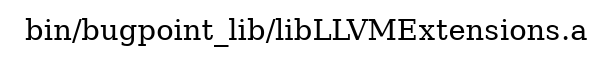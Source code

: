 digraph "bin/bugpoint_lib/libLLVMExtensions.a" {
	label="bin/bugpoint_lib/libLLVMExtensions.a";
	rankdir=LR;

}
